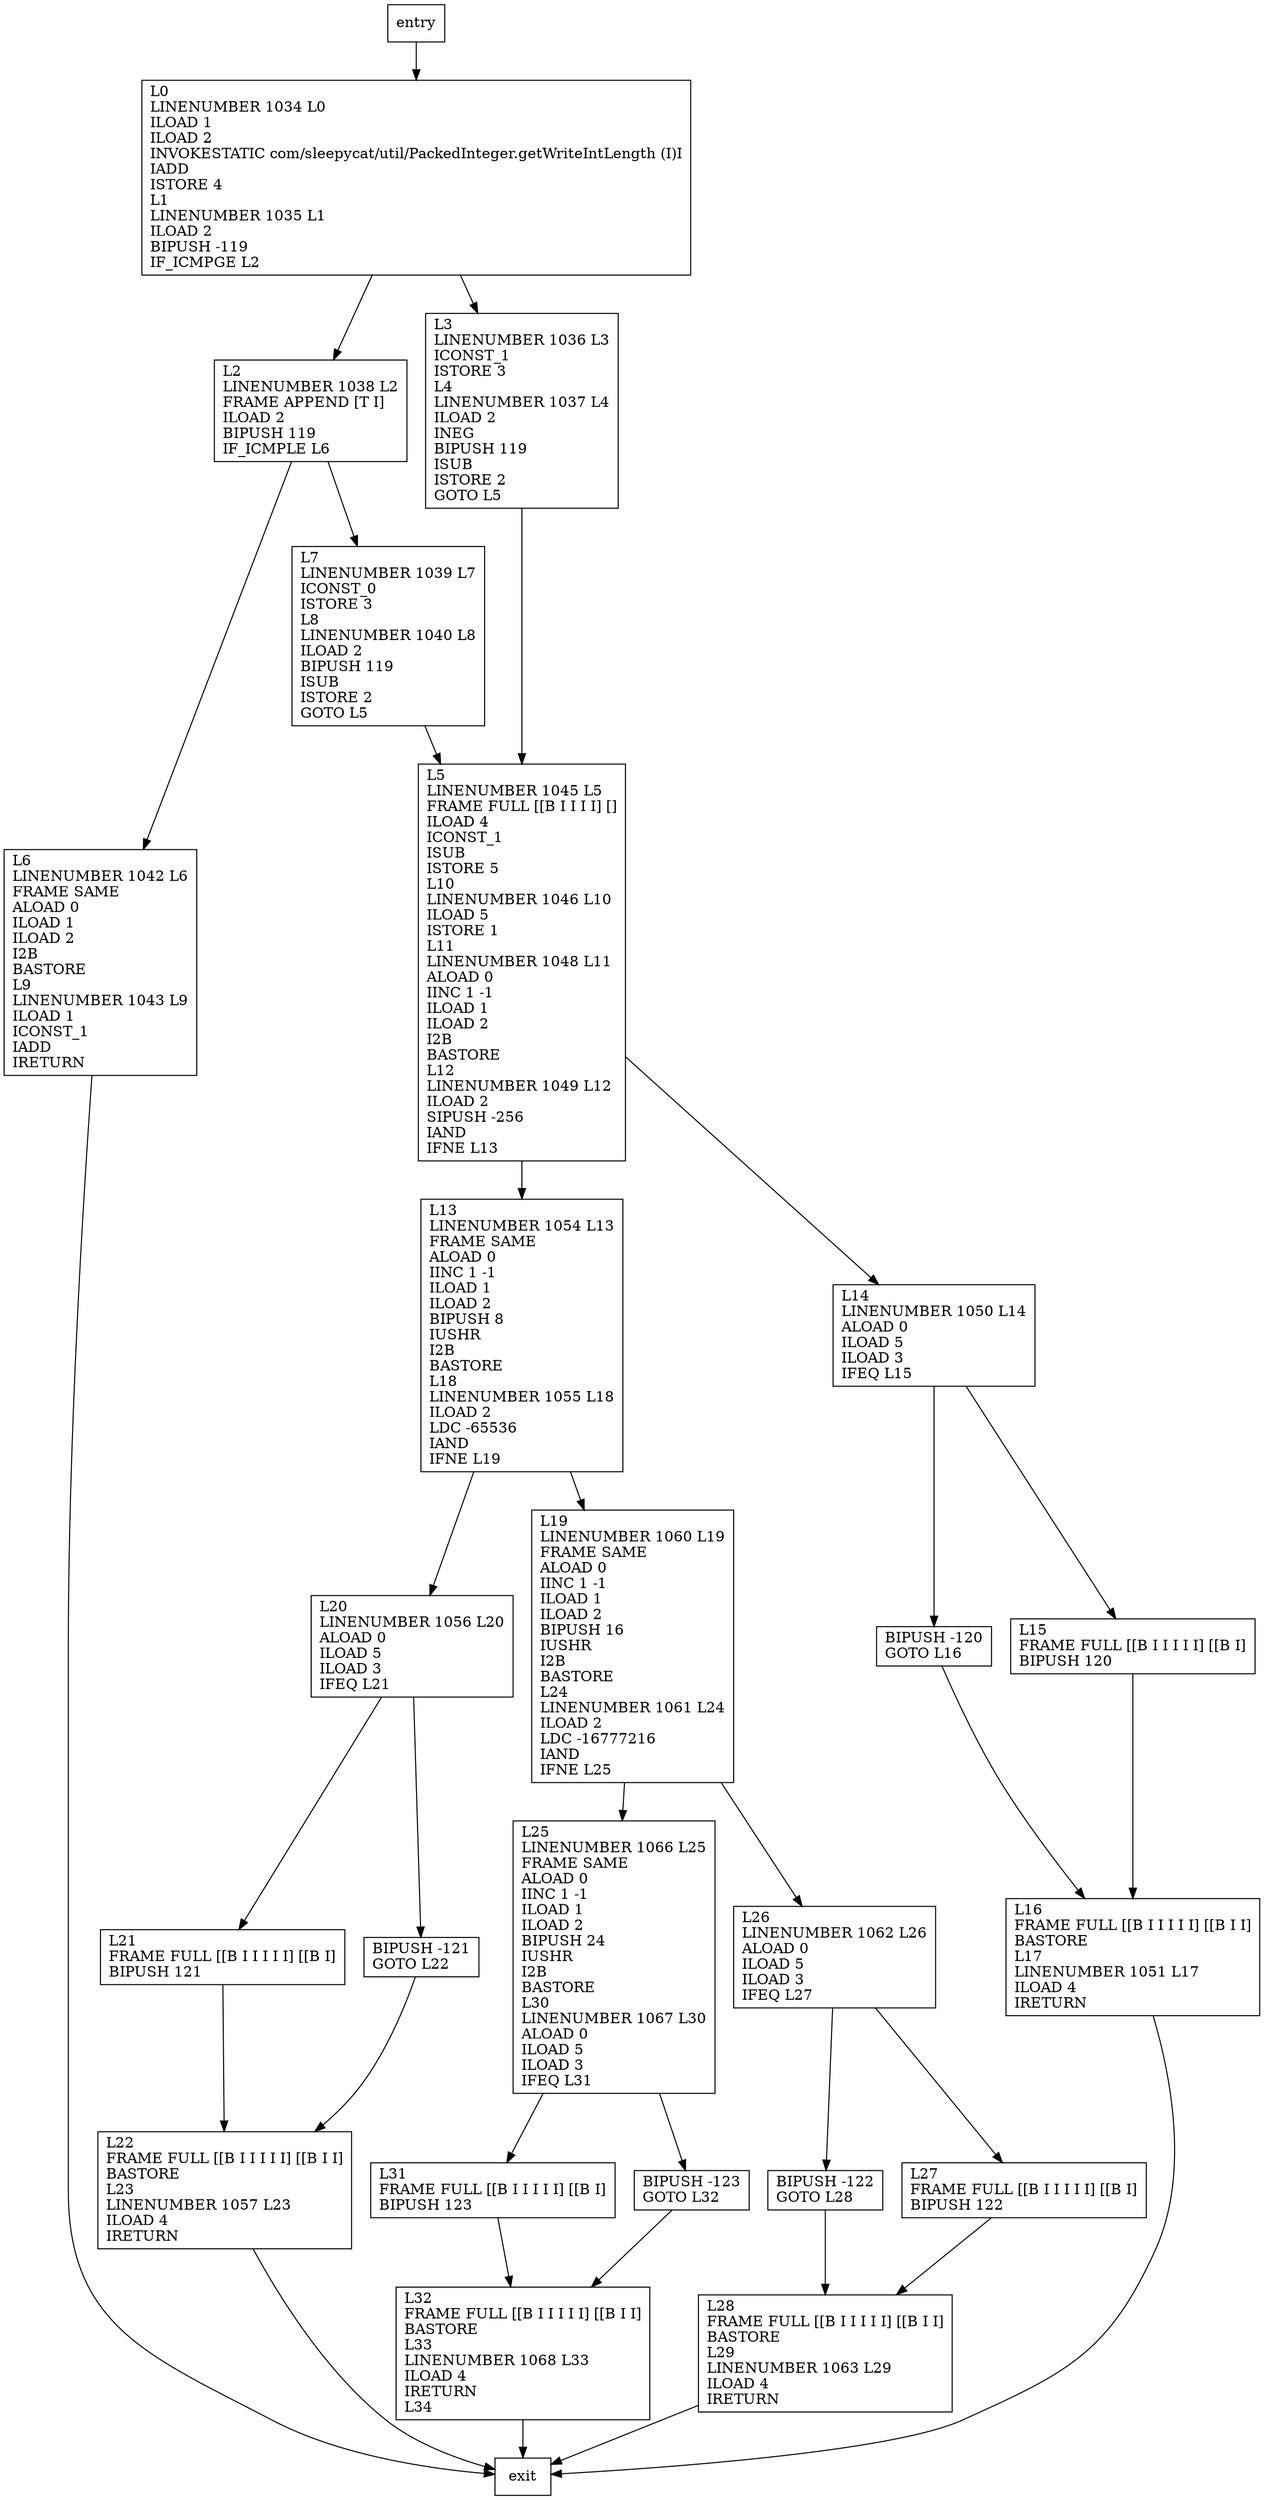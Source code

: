 digraph writeReverseInt {
node [shape=record];
1725624126 [label="L16\lFRAME FULL [[B I I I I I] [[B I I]\lBASTORE\lL17\lLINENUMBER 1051 L17\lILOAD 4\lIRETURN\l"];
1061330711 [label="L14\lLINENUMBER 1050 L14\lALOAD 0\lILOAD 5\lILOAD 3\lIFEQ L15\l"];
1305177813 [label="L19\lLINENUMBER 1060 L19\lFRAME SAME\lALOAD 0\lIINC 1 -1\lILOAD 1\lILOAD 2\lBIPUSH 16\lIUSHR\lI2B\lBASTORE\lL24\lLINENUMBER 1061 L24\lILOAD 2\lLDC -16777216\lIAND\lIFNE L25\l"];
113603105 [label="BIPUSH -122\lGOTO L28\l"];
913181294 [label="BIPUSH -121\lGOTO L22\l"];
460025159 [label="L7\lLINENUMBER 1039 L7\lICONST_0\lISTORE 3\lL8\lLINENUMBER 1040 L8\lILOAD 2\lBIPUSH 119\lISUB\lISTORE 2\lGOTO L5\l"];
1545639393 [label="L15\lFRAME FULL [[B I I I I I] [[B I]\lBIPUSH 120\l"];
173071411 [label="L2\lLINENUMBER 1038 L2\lFRAME APPEND [T I]\lILOAD 2\lBIPUSH 119\lIF_ICMPLE L6\l"];
399655827 [label="L0\lLINENUMBER 1034 L0\lILOAD 1\lILOAD 2\lINVOKESTATIC com/sleepycat/util/PackedInteger.getWriteIntLength (I)I\lIADD\lISTORE 4\lL1\lLINENUMBER 1035 L1\lILOAD 2\lBIPUSH -119\lIF_ICMPGE L2\l"];
134002352 [label="L21\lFRAME FULL [[B I I I I I] [[B I]\lBIPUSH 121\l"];
428047072 [label="L31\lFRAME FULL [[B I I I I I] [[B I]\lBIPUSH 123\l"];
571823846 [label="L26\lLINENUMBER 1062 L26\lALOAD 0\lILOAD 5\lILOAD 3\lIFEQ L27\l"];
391547610 [label="L6\lLINENUMBER 1042 L6\lFRAME SAME\lALOAD 0\lILOAD 1\lILOAD 2\lI2B\lBASTORE\lL9\lLINENUMBER 1043 L9\lILOAD 1\lICONST_1\lIADD\lIRETURN\l"];
230096318 [label="L27\lFRAME FULL [[B I I I I I] [[B I]\lBIPUSH 122\l"];
1095725562 [label="L13\lLINENUMBER 1054 L13\lFRAME SAME\lALOAD 0\lIINC 1 -1\lILOAD 1\lILOAD 2\lBIPUSH 8\lIUSHR\lI2B\lBASTORE\lL18\lLINENUMBER 1055 L18\lILOAD 2\lLDC -65536\lIAND\lIFNE L19\l"];
476172927 [label="BIPUSH -120\lGOTO L16\l"];
593641315 [label="L32\lFRAME FULL [[B I I I I I] [[B I I]\lBASTORE\lL33\lLINENUMBER 1068 L33\lILOAD 4\lIRETURN\lL34\l"];
549812144 [label="L22\lFRAME FULL [[B I I I I I] [[B I I]\lBASTORE\lL23\lLINENUMBER 1057 L23\lILOAD 4\lIRETURN\l"];
888816164 [label="BIPUSH -123\lGOTO L32\l"];
303930833 [label="L5\lLINENUMBER 1045 L5\lFRAME FULL [[B I I I I] []\lILOAD 4\lICONST_1\lISUB\lISTORE 5\lL10\lLINENUMBER 1046 L10\lILOAD 5\lISTORE 1\lL11\lLINENUMBER 1048 L11\lALOAD 0\lIINC 1 -1\lILOAD 1\lILOAD 2\lI2B\lBASTORE\lL12\lLINENUMBER 1049 L12\lILOAD 2\lSIPUSH -256\lIAND\lIFNE L13\l"];
1605091129 [label="L20\lLINENUMBER 1056 L20\lALOAD 0\lILOAD 5\lILOAD 3\lIFEQ L21\l"];
1161030065 [label="L3\lLINENUMBER 1036 L3\lICONST_1\lISTORE 3\lL4\lLINENUMBER 1037 L4\lILOAD 2\lINEG\lBIPUSH 119\lISUB\lISTORE 2\lGOTO L5\l"];
85735560 [label="L28\lFRAME FULL [[B I I I I I] [[B I I]\lBASTORE\lL29\lLINENUMBER 1063 L29\lILOAD 4\lIRETURN\l"];
1086209314 [label="L25\lLINENUMBER 1066 L25\lFRAME SAME\lALOAD 0\lIINC 1 -1\lILOAD 1\lILOAD 2\lBIPUSH 24\lIUSHR\lI2B\lBASTORE\lL30\lLINENUMBER 1067 L30\lALOAD 0\lILOAD 5\lILOAD 3\lIFEQ L31\l"];
entry;
exit;
1725624126 -> exit
1061330711 -> 476172927
1061330711 -> 1545639393
1305177813 -> 571823846
1305177813 -> 1086209314
113603105 -> 85735560
913181294 -> 549812144
173071411 -> 460025159
173071411 -> 391547610
399655827 -> 173071411
399655827 -> 1161030065
391547610 -> exit
1095725562 -> 1305177813
1095725562 -> 1605091129
476172927 -> 1725624126
593641315 -> exit
888816164 -> 593641315
303930833 -> 1061330711
303930833 -> 1095725562
1605091129 -> 913181294
1605091129 -> 134002352
1161030065 -> 303930833
85735560 -> exit
1086209314 -> 888816164
1086209314 -> 428047072
460025159 -> 303930833
1545639393 -> 1725624126
134002352 -> 549812144
428047072 -> 593641315
entry -> 399655827
571823846 -> 113603105
571823846 -> 230096318
230096318 -> 85735560
549812144 -> exit
}
